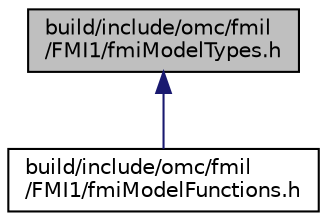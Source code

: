 digraph "build/include/omc/fmil/FMI1/fmiModelTypes.h"
{
  edge [fontname="Helvetica",fontsize="10",labelfontname="Helvetica",labelfontsize="10"];
  node [fontname="Helvetica",fontsize="10",shape=record];
  Node1 [label="build/include/omc/fmil\l/FMI1/fmiModelTypes.h",height=0.2,width=0.4,color="black", fillcolor="grey75", style="filled", fontcolor="black"];
  Node1 -> Node2 [dir="back",color="midnightblue",fontsize="10",style="solid",fontname="Helvetica"];
  Node2 [label="build/include/omc/fmil\l/FMI1/fmiModelFunctions.h",height=0.2,width=0.4,color="black", fillcolor="white", style="filled",URL="$df/dca/build_2include_2omc_2fmil_2_f_m_i1_2fmi_model_functions_8h.html"];
}
